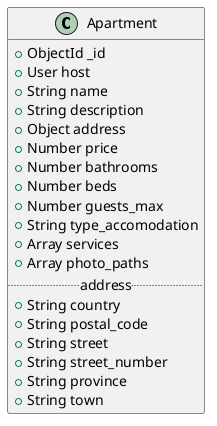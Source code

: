 @startuml classdiagram
left to right direction

class Apartment {
  +ObjectId _id
  +User host
  +String name
  +String description
  +Object address
  +Number price
  +Number bathrooms
  +Number beds
  +Number guests_max
  +String type_accomodation
  +Array services
  +Array photo_paths
  .. address ..
  +String country
  +String postal_code
  +String street
  +String street_number
  +String province
  +String town
}

@enduml